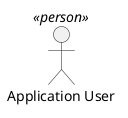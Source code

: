 ' section with id user to define user actor


/'
' CUT AND PASTE INTO YOUR PUML
!include includes/common.iuml!pla_sql
!include includes/common.iuml!pla_sp
!include includes/common.iuml!pla_couch

!include includes/common.iuml!svc_ad
!include includes/common.iuml!svc_mi

!include includes/common.iuml!sys_dsuite

!include includes/common.iuml!act_user
'/

''' ACTORS

@startuml(id=act_user)
    actor "Application User" <<person>> as ACT_USER
@enduml


''' PLATFORMS

@startuml(id=sys_dsuite)
    node "DSuite" <<system>> as SYS_DSUITE 
@enduml

@startuml(id=pla_couch)    
    node "Couch DB" <<platform>> as PLA_COUCH 
@enduml

@startuml(id=pla_web)    
    node "Web Servers" <<platform>> as PLA_WEB
@enduml

@startuml(id=pla_sp)    
    node "SharePoint" <<platform>> as PLA_SP
@enduml

@startuml(id=pla_sql)
    node "MS SQL Server" <<platform>> as PLA_SQL 
@enduml

''' SERVICES

@startuml(id=svc_mi)    
    component "Mobile Iron" <<service>> as SVC_MI
@enduml

@startuml(id=svc_esb)    
    queue "Enterprise Service Bus" <<service>> as SVC_ESB
@enduml


''' APPLICATIONS

@startuml(id=app_ms_office)
    component "Office" <<app>> as APP_MS_OFFICE 
@enduml

@startuml(id=app_browser)
    component "Web Browser" <<app>> as APP_BROWSER 
@enduml

@startuml(id=app_email)
    component "Email" <<app>> as APP_EMAIL 
@enduml

''' NOTES

